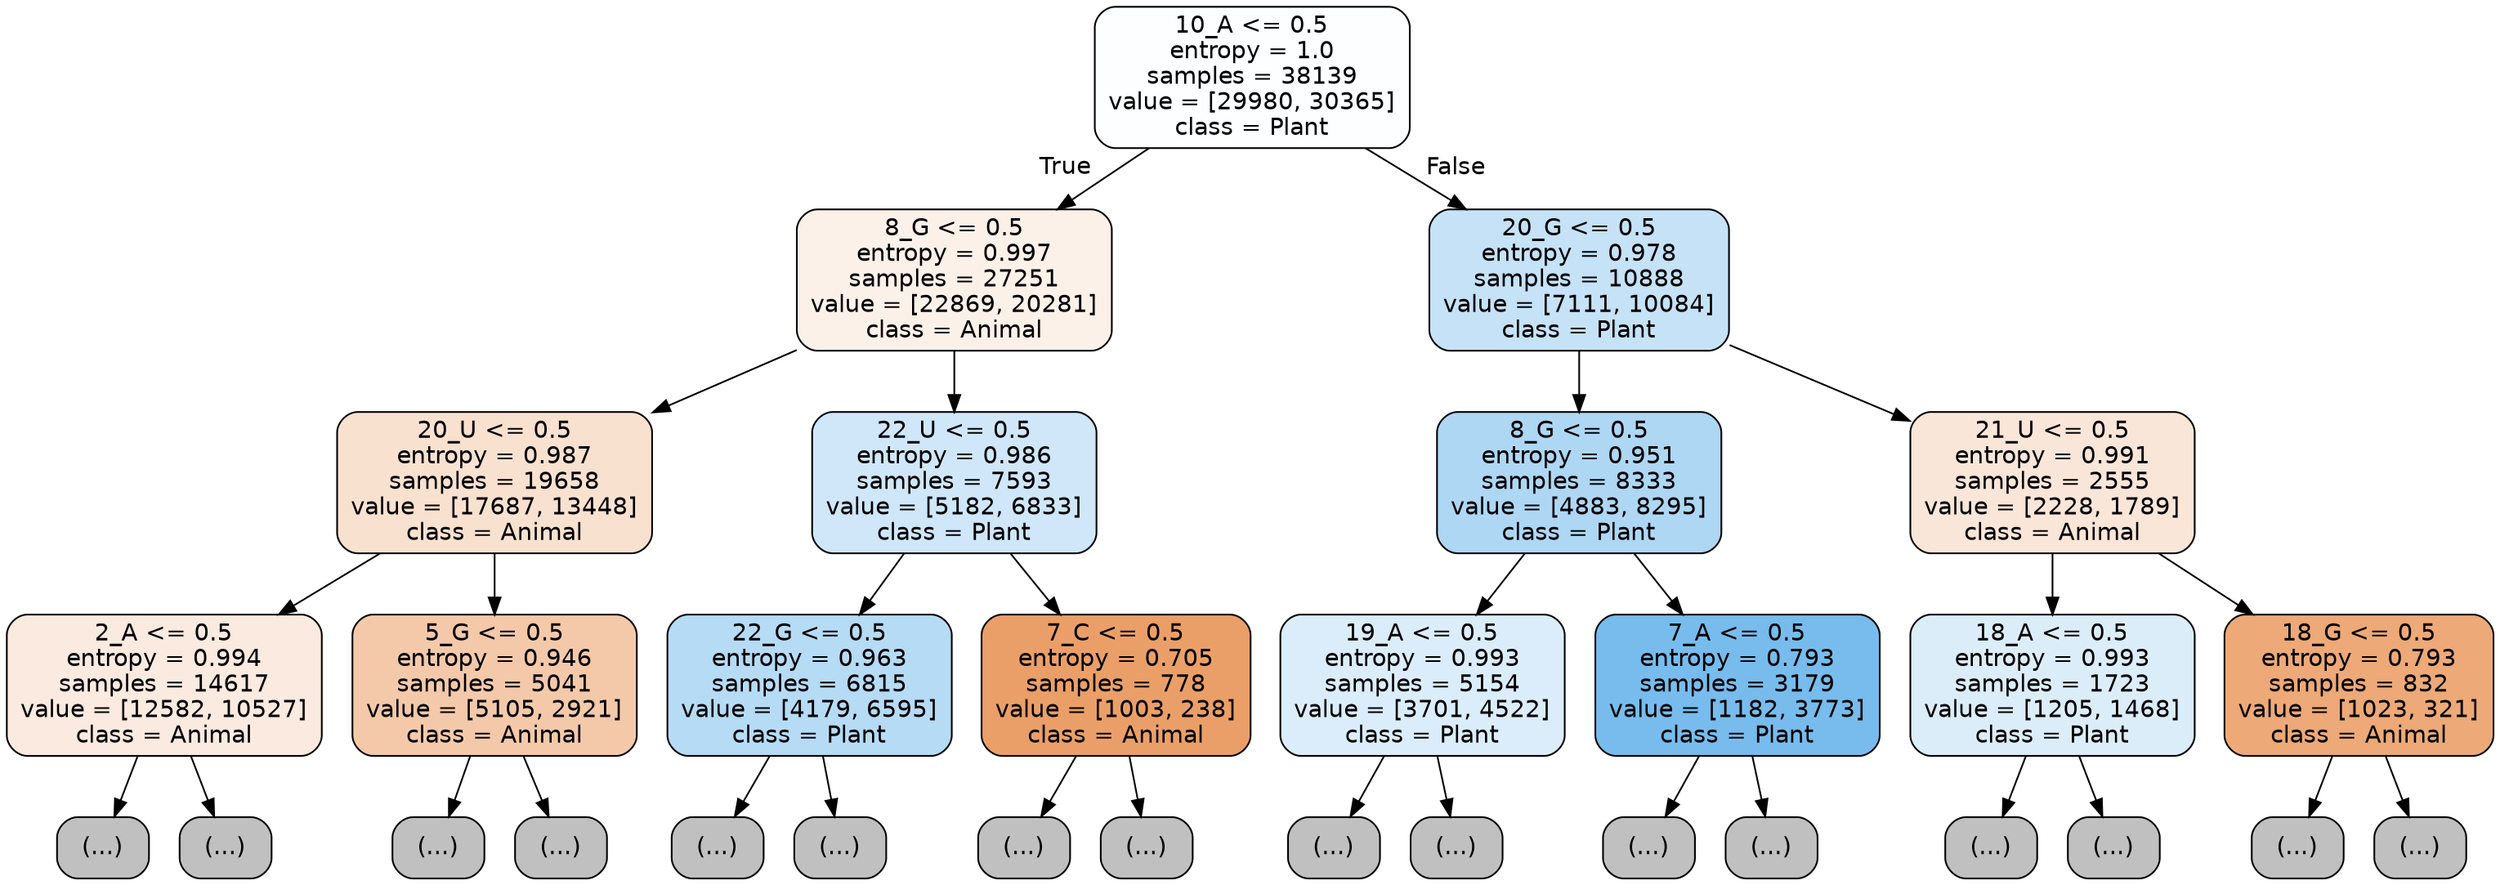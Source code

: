 digraph Tree {
node [shape=box, style="filled, rounded", color="black", fontname="helvetica"] ;
edge [fontname="helvetica"] ;
0 [label="10_A <= 0.5\nentropy = 1.0\nsamples = 38139\nvalue = [29980, 30365]\nclass = Plant", fillcolor="#fcfeff"] ;
1 [label="8_G <= 0.5\nentropy = 0.997\nsamples = 27251\nvalue = [22869, 20281]\nclass = Animal", fillcolor="#fcf1e9"] ;
0 -> 1 [labeldistance=2.5, labelangle=45, headlabel="True"] ;
2 [label="20_U <= 0.5\nentropy = 0.987\nsamples = 19658\nvalue = [17687, 13448]\nclass = Animal", fillcolor="#f9e1d0"] ;
1 -> 2 ;
3 [label="2_A <= 0.5\nentropy = 0.994\nsamples = 14617\nvalue = [12582, 10527]\nclass = Animal", fillcolor="#fbeadf"] ;
2 -> 3 ;
4 [label="(...)", fillcolor="#C0C0C0"] ;
3 -> 4 ;
5481 [label="(...)", fillcolor="#C0C0C0"] ;
3 -> 5481 ;
7164 [label="5_G <= 0.5\nentropy = 0.946\nsamples = 5041\nvalue = [5105, 2921]\nclass = Animal", fillcolor="#f4c9aa"] ;
2 -> 7164 ;
7165 [label="(...)", fillcolor="#C0C0C0"] ;
7164 -> 7165 ;
8964 [label="(...)", fillcolor="#C0C0C0"] ;
7164 -> 8964 ;
9687 [label="22_U <= 0.5\nentropy = 0.986\nsamples = 7593\nvalue = [5182, 6833]\nclass = Plant", fillcolor="#cfe7f9"] ;
1 -> 9687 ;
9688 [label="22_G <= 0.5\nentropy = 0.963\nsamples = 6815\nvalue = [4179, 6595]\nclass = Plant", fillcolor="#b6dbf5"] ;
9687 -> 9688 ;
9689 [label="(...)", fillcolor="#C0C0C0"] ;
9688 -> 9689 ;
12306 [label="(...)", fillcolor="#C0C0C0"] ;
9688 -> 12306 ;
12739 [label="7_C <= 0.5\nentropy = 0.705\nsamples = 778\nvalue = [1003, 238]\nclass = Animal", fillcolor="#eb9f68"] ;
9687 -> 12739 ;
12740 [label="(...)", fillcolor="#C0C0C0"] ;
12739 -> 12740 ;
13037 [label="(...)", fillcolor="#C0C0C0"] ;
12739 -> 13037 ;
13094 [label="20_G <= 0.5\nentropy = 0.978\nsamples = 10888\nvalue = [7111, 10084]\nclass = Plant", fillcolor="#c5e2f7"] ;
0 -> 13094 [labeldistance=2.5, labelangle=-45, headlabel="False"] ;
13095 [label="8_G <= 0.5\nentropy = 0.951\nsamples = 8333\nvalue = [4883, 8295]\nclass = Plant", fillcolor="#aed7f4"] ;
13094 -> 13095 ;
13096 [label="19_A <= 0.5\nentropy = 0.993\nsamples = 5154\nvalue = [3701, 4522]\nclass = Plant", fillcolor="#dbedfa"] ;
13095 -> 13096 ;
13097 [label="(...)", fillcolor="#C0C0C0"] ;
13096 -> 13097 ;
14836 [label="(...)", fillcolor="#C0C0C0"] ;
13096 -> 14836 ;
15349 [label="7_A <= 0.5\nentropy = 0.793\nsamples = 3179\nvalue = [1182, 3773]\nclass = Plant", fillcolor="#77bced"] ;
13095 -> 15349 ;
15350 [label="(...)", fillcolor="#C0C0C0"] ;
15349 -> 15350 ;
15929 [label="(...)", fillcolor="#C0C0C0"] ;
15349 -> 15929 ;
16180 [label="21_U <= 0.5\nentropy = 0.991\nsamples = 2555\nvalue = [2228, 1789]\nclass = Animal", fillcolor="#fae6d8"] ;
13094 -> 16180 ;
16181 [label="18_A <= 0.5\nentropy = 0.993\nsamples = 1723\nvalue = [1205, 1468]\nclass = Plant", fillcolor="#dcedfa"] ;
16180 -> 16181 ;
16182 [label="(...)", fillcolor="#C0C0C0"] ;
16181 -> 16182 ;
16871 [label="(...)", fillcolor="#C0C0C0"] ;
16181 -> 16871 ;
17070 [label="18_G <= 0.5\nentropy = 0.793\nsamples = 832\nvalue = [1023, 321]\nclass = Animal", fillcolor="#eda977"] ;
16180 -> 17070 ;
17071 [label="(...)", fillcolor="#C0C0C0"] ;
17070 -> 17071 ;
17262 [label="(...)", fillcolor="#C0C0C0"] ;
17070 -> 17262 ;
}